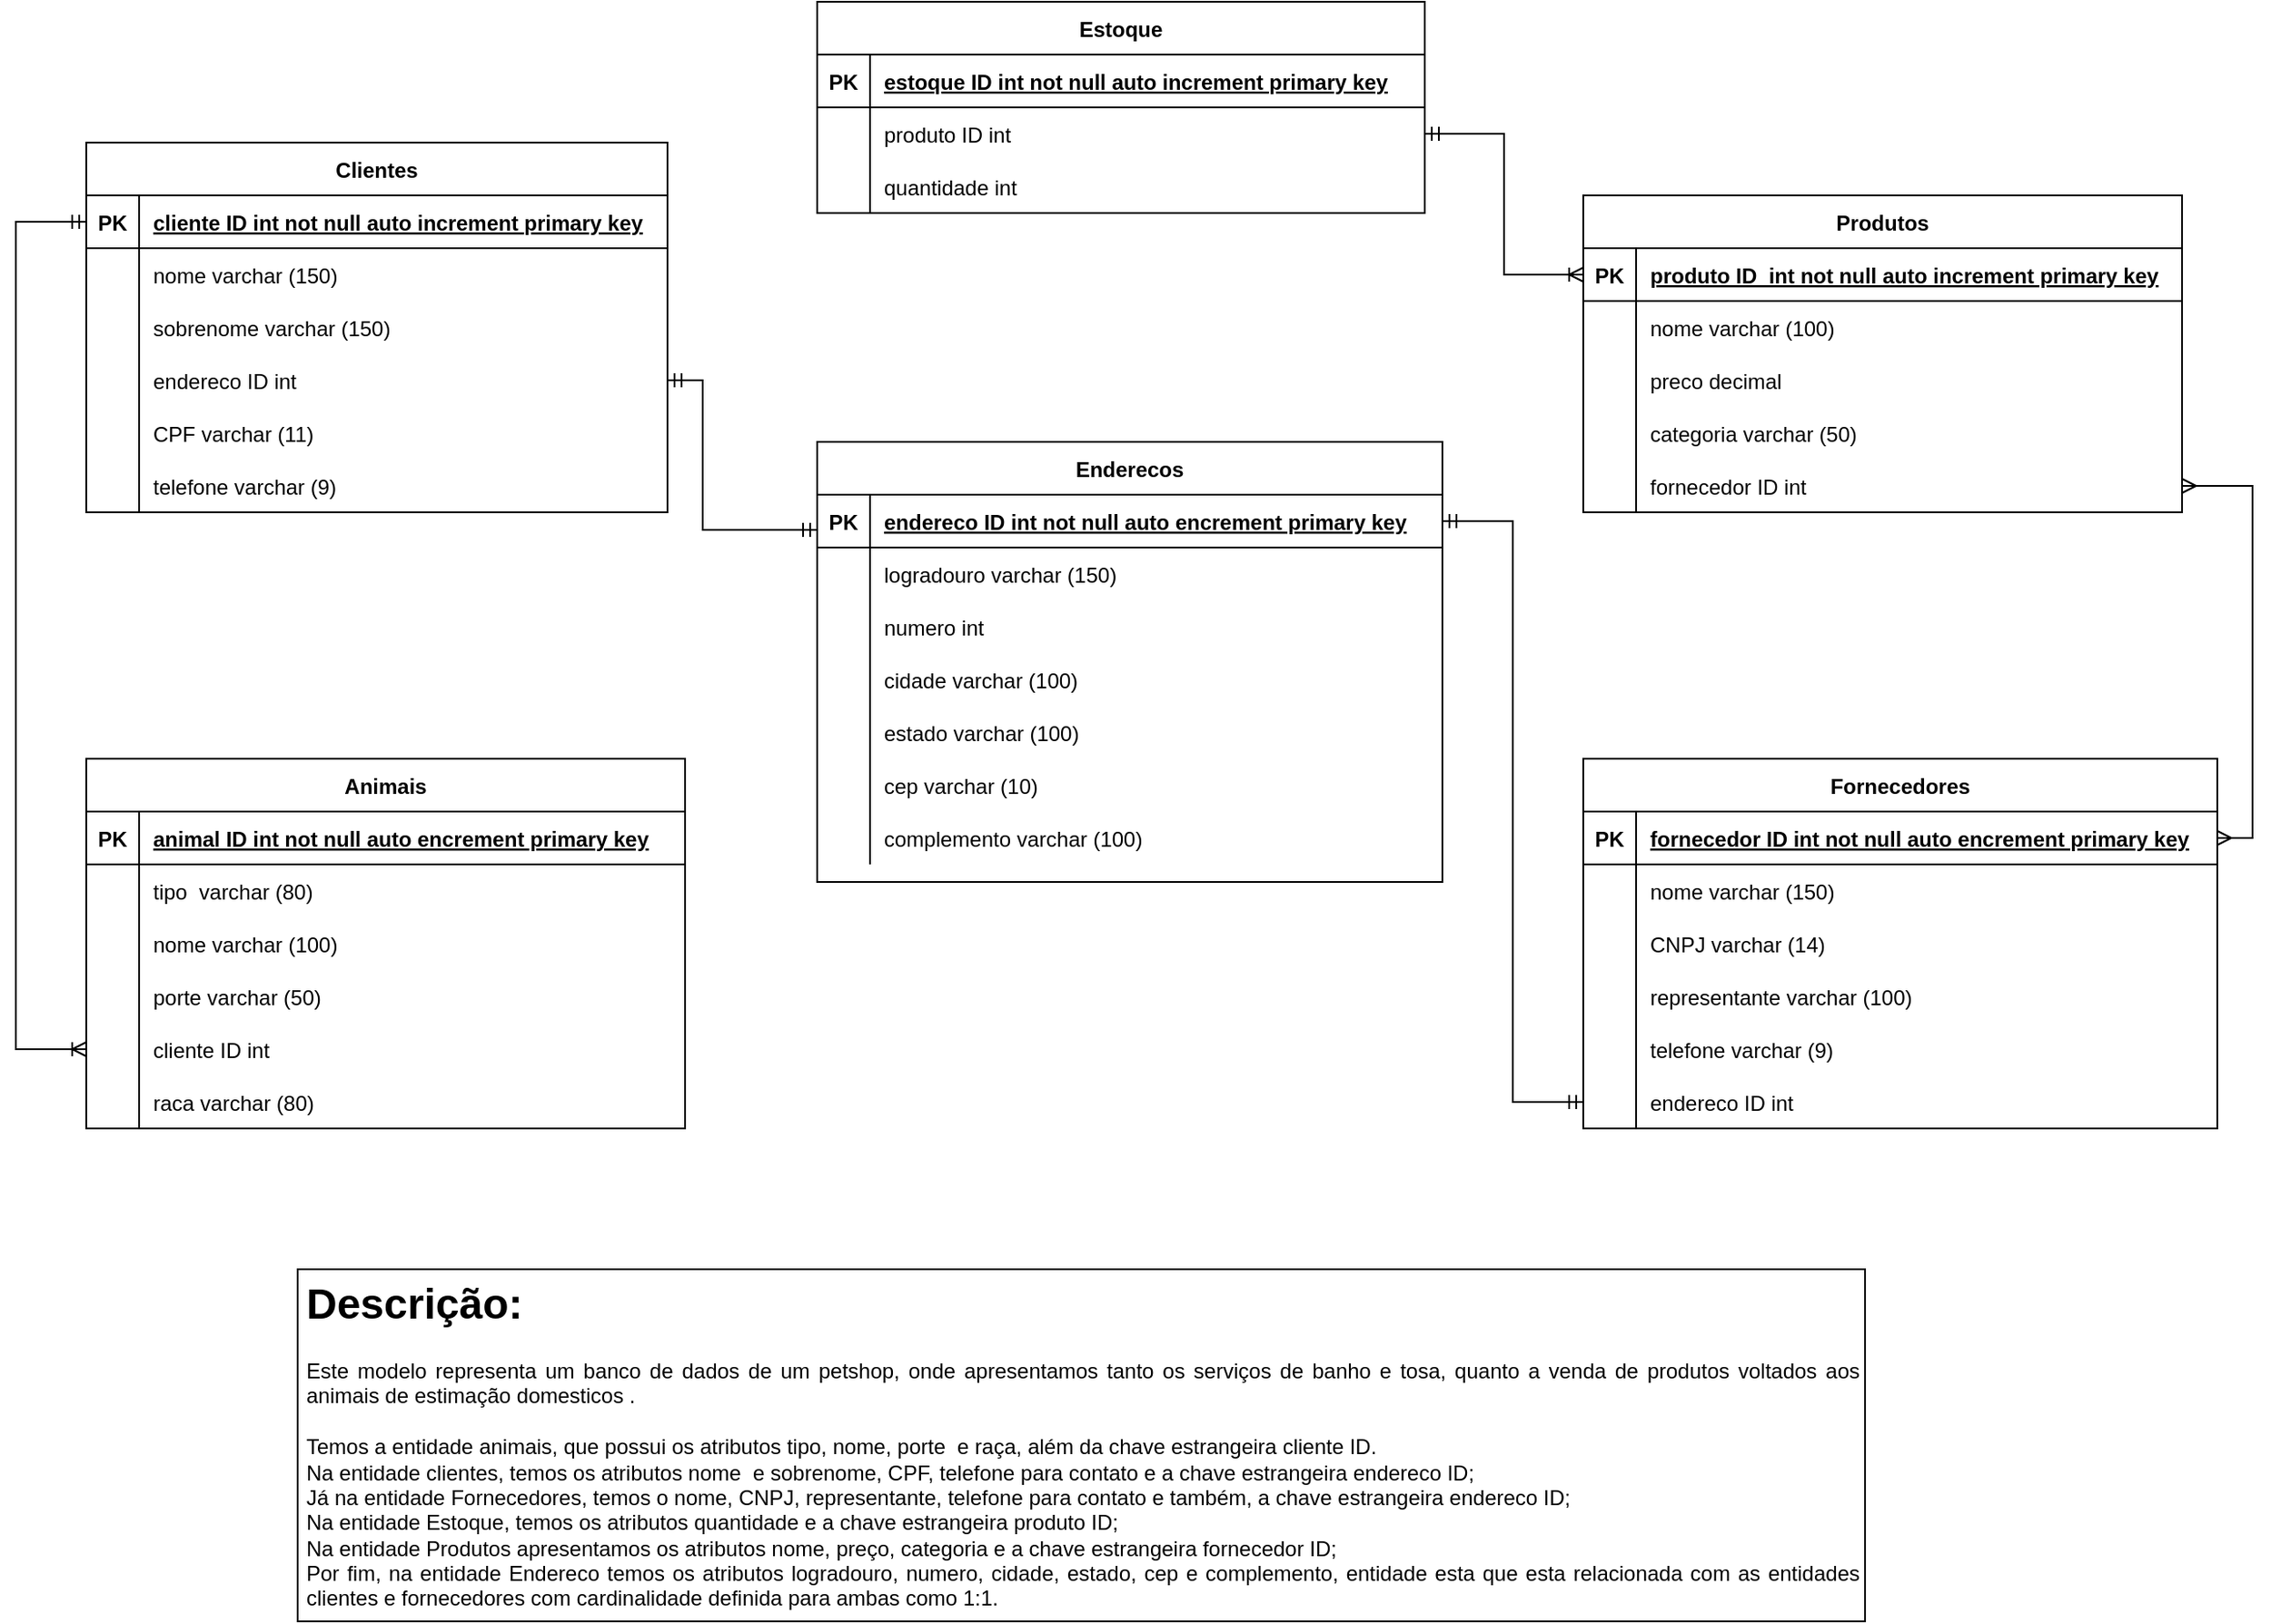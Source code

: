 <mxfile>
    <diagram id="D-N7t5Y-LFO-UV2LRgHT" name="Página-1">
        <mxGraphModel dx="3535" dy="1053" grid="0" gridSize="10" guides="1" tooltips="1" connect="1" arrows="1" fold="1" page="1" pageScale="1" pageWidth="827" pageHeight="1169" background="none" math="0" shadow="0">
            <root>
                <mxCell id="0"/>
                <mxCell id="1" parent="0"/>
                <mxCell id="UWY2C43Gr1zC6XrSUPjF-1" value="Animais" style="shape=table;startSize=30;container=1;collapsible=1;childLayout=tableLayout;fixedRows=1;rowLines=0;fontStyle=1;align=center;resizeLast=1;" parent="1" vertex="1">
                    <mxGeometry x="-480" y="500" width="340" height="210" as="geometry"/>
                </mxCell>
                <mxCell id="UWY2C43Gr1zC6XrSUPjF-2" value="" style="shape=tableRow;horizontal=0;startSize=0;swimlaneHead=0;swimlaneBody=0;fillColor=none;collapsible=0;dropTarget=0;points=[[0,0.5],[1,0.5]];portConstraint=eastwest;top=0;left=0;right=0;bottom=1;" parent="UWY2C43Gr1zC6XrSUPjF-1" vertex="1">
                    <mxGeometry y="30" width="340" height="30" as="geometry"/>
                </mxCell>
                <mxCell id="UWY2C43Gr1zC6XrSUPjF-3" value="PK" style="shape=partialRectangle;connectable=0;fillColor=none;top=0;left=0;bottom=0;right=0;fontStyle=1;overflow=hidden;" parent="UWY2C43Gr1zC6XrSUPjF-2" vertex="1">
                    <mxGeometry width="30" height="30" as="geometry">
                        <mxRectangle width="30" height="30" as="alternateBounds"/>
                    </mxGeometry>
                </mxCell>
                <mxCell id="UWY2C43Gr1zC6XrSUPjF-4" value="animal ID int not null auto encrement primary key" style="shape=partialRectangle;connectable=0;fillColor=none;top=0;left=0;bottom=0;right=0;align=left;spacingLeft=6;fontStyle=5;overflow=hidden;" parent="UWY2C43Gr1zC6XrSUPjF-2" vertex="1">
                    <mxGeometry x="30" width="310" height="30" as="geometry">
                        <mxRectangle width="310" height="30" as="alternateBounds"/>
                    </mxGeometry>
                </mxCell>
                <mxCell id="UWY2C43Gr1zC6XrSUPjF-5" value="" style="shape=tableRow;horizontal=0;startSize=0;swimlaneHead=0;swimlaneBody=0;fillColor=none;collapsible=0;dropTarget=0;points=[[0,0.5],[1,0.5]];portConstraint=eastwest;top=0;left=0;right=0;bottom=0;" parent="UWY2C43Gr1zC6XrSUPjF-1" vertex="1">
                    <mxGeometry y="60" width="340" height="30" as="geometry"/>
                </mxCell>
                <mxCell id="UWY2C43Gr1zC6XrSUPjF-6" value="" style="shape=partialRectangle;connectable=0;fillColor=none;top=0;left=0;bottom=0;right=0;editable=1;overflow=hidden;" parent="UWY2C43Gr1zC6XrSUPjF-5" vertex="1">
                    <mxGeometry width="30" height="30" as="geometry">
                        <mxRectangle width="30" height="30" as="alternateBounds"/>
                    </mxGeometry>
                </mxCell>
                <mxCell id="UWY2C43Gr1zC6XrSUPjF-7" value="tipo  varchar (80)" style="shape=partialRectangle;connectable=0;fillColor=none;top=0;left=0;bottom=0;right=0;align=left;spacingLeft=6;overflow=hidden;" parent="UWY2C43Gr1zC6XrSUPjF-5" vertex="1">
                    <mxGeometry x="30" width="310" height="30" as="geometry">
                        <mxRectangle width="310" height="30" as="alternateBounds"/>
                    </mxGeometry>
                </mxCell>
                <mxCell id="UWY2C43Gr1zC6XrSUPjF-8" value="" style="shape=tableRow;horizontal=0;startSize=0;swimlaneHead=0;swimlaneBody=0;fillColor=none;collapsible=0;dropTarget=0;points=[[0,0.5],[1,0.5]];portConstraint=eastwest;top=0;left=0;right=0;bottom=0;" parent="UWY2C43Gr1zC6XrSUPjF-1" vertex="1">
                    <mxGeometry y="90" width="340" height="30" as="geometry"/>
                </mxCell>
                <mxCell id="UWY2C43Gr1zC6XrSUPjF-9" value="" style="shape=partialRectangle;connectable=0;fillColor=none;top=0;left=0;bottom=0;right=0;editable=1;overflow=hidden;" parent="UWY2C43Gr1zC6XrSUPjF-8" vertex="1">
                    <mxGeometry width="30" height="30" as="geometry">
                        <mxRectangle width="30" height="30" as="alternateBounds"/>
                    </mxGeometry>
                </mxCell>
                <mxCell id="UWY2C43Gr1zC6XrSUPjF-10" value="nome varchar (100)" style="shape=partialRectangle;connectable=0;fillColor=none;top=0;left=0;bottom=0;right=0;align=left;spacingLeft=6;overflow=hidden;" parent="UWY2C43Gr1zC6XrSUPjF-8" vertex="1">
                    <mxGeometry x="30" width="310" height="30" as="geometry">
                        <mxRectangle width="310" height="30" as="alternateBounds"/>
                    </mxGeometry>
                </mxCell>
                <mxCell id="UWY2C43Gr1zC6XrSUPjF-11" value="" style="shape=tableRow;horizontal=0;startSize=0;swimlaneHead=0;swimlaneBody=0;fillColor=none;collapsible=0;dropTarget=0;points=[[0,0.5],[1,0.5]];portConstraint=eastwest;top=0;left=0;right=0;bottom=0;" parent="UWY2C43Gr1zC6XrSUPjF-1" vertex="1">
                    <mxGeometry y="120" width="340" height="30" as="geometry"/>
                </mxCell>
                <mxCell id="UWY2C43Gr1zC6XrSUPjF-12" value="" style="shape=partialRectangle;connectable=0;fillColor=none;top=0;left=0;bottom=0;right=0;editable=1;overflow=hidden;" parent="UWY2C43Gr1zC6XrSUPjF-11" vertex="1">
                    <mxGeometry width="30" height="30" as="geometry">
                        <mxRectangle width="30" height="30" as="alternateBounds"/>
                    </mxGeometry>
                </mxCell>
                <mxCell id="UWY2C43Gr1zC6XrSUPjF-13" value="porte varchar (50)" style="shape=partialRectangle;connectable=0;fillColor=none;top=0;left=0;bottom=0;right=0;align=left;spacingLeft=6;overflow=hidden;" parent="UWY2C43Gr1zC6XrSUPjF-11" vertex="1">
                    <mxGeometry x="30" width="310" height="30" as="geometry">
                        <mxRectangle width="310" height="30" as="alternateBounds"/>
                    </mxGeometry>
                </mxCell>
                <mxCell id="UWY2C43Gr1zC6XrSUPjF-45" value="" style="shape=tableRow;horizontal=0;startSize=0;swimlaneHead=0;swimlaneBody=0;fillColor=none;collapsible=0;dropTarget=0;points=[[0,0.5],[1,0.5]];portConstraint=eastwest;top=0;left=0;right=0;bottom=0;" parent="UWY2C43Gr1zC6XrSUPjF-1" vertex="1">
                    <mxGeometry y="150" width="340" height="30" as="geometry"/>
                </mxCell>
                <mxCell id="UWY2C43Gr1zC6XrSUPjF-46" value="" style="shape=partialRectangle;connectable=0;fillColor=none;top=0;left=0;bottom=0;right=0;editable=1;overflow=hidden;" parent="UWY2C43Gr1zC6XrSUPjF-45" vertex="1">
                    <mxGeometry width="30" height="30" as="geometry">
                        <mxRectangle width="30" height="30" as="alternateBounds"/>
                    </mxGeometry>
                </mxCell>
                <mxCell id="UWY2C43Gr1zC6XrSUPjF-47" value="cliente ID int " style="shape=partialRectangle;connectable=0;fillColor=none;top=0;left=0;bottom=0;right=0;align=left;spacingLeft=6;overflow=hidden;" parent="UWY2C43Gr1zC6XrSUPjF-45" vertex="1">
                    <mxGeometry x="30" width="310" height="30" as="geometry">
                        <mxRectangle width="310" height="30" as="alternateBounds"/>
                    </mxGeometry>
                </mxCell>
                <mxCell id="UWY2C43Gr1zC6XrSUPjF-192" value="" style="shape=tableRow;horizontal=0;startSize=0;swimlaneHead=0;swimlaneBody=0;fillColor=none;collapsible=0;dropTarget=0;points=[[0,0.5],[1,0.5]];portConstraint=eastwest;top=0;left=0;right=0;bottom=0;" parent="UWY2C43Gr1zC6XrSUPjF-1" vertex="1">
                    <mxGeometry y="180" width="340" height="30" as="geometry"/>
                </mxCell>
                <mxCell id="UWY2C43Gr1zC6XrSUPjF-193" value="" style="shape=partialRectangle;connectable=0;fillColor=none;top=0;left=0;bottom=0;right=0;editable=1;overflow=hidden;" parent="UWY2C43Gr1zC6XrSUPjF-192" vertex="1">
                    <mxGeometry width="30" height="30" as="geometry">
                        <mxRectangle width="30" height="30" as="alternateBounds"/>
                    </mxGeometry>
                </mxCell>
                <mxCell id="UWY2C43Gr1zC6XrSUPjF-194" value="raca varchar (80)" style="shape=partialRectangle;connectable=0;fillColor=none;top=0;left=0;bottom=0;right=0;align=left;spacingLeft=6;overflow=hidden;" parent="UWY2C43Gr1zC6XrSUPjF-192" vertex="1">
                    <mxGeometry x="30" width="310" height="30" as="geometry">
                        <mxRectangle width="310" height="30" as="alternateBounds"/>
                    </mxGeometry>
                </mxCell>
                <mxCell id="UWY2C43Gr1zC6XrSUPjF-14" value="Clientes" style="shape=table;startSize=30;container=1;collapsible=1;childLayout=tableLayout;fixedRows=1;rowLines=0;fontStyle=1;align=center;resizeLast=1;" parent="1" vertex="1">
                    <mxGeometry x="-480" y="150" width="330" height="210" as="geometry"/>
                </mxCell>
                <mxCell id="UWY2C43Gr1zC6XrSUPjF-15" value="" style="shape=tableRow;horizontal=0;startSize=0;swimlaneHead=0;swimlaneBody=0;fillColor=none;collapsible=0;dropTarget=0;points=[[0,0.5],[1,0.5]];portConstraint=eastwest;top=0;left=0;right=0;bottom=1;" parent="UWY2C43Gr1zC6XrSUPjF-14" vertex="1">
                    <mxGeometry y="30" width="330" height="30" as="geometry"/>
                </mxCell>
                <mxCell id="UWY2C43Gr1zC6XrSUPjF-16" value="PK" style="shape=partialRectangle;connectable=0;fillColor=none;top=0;left=0;bottom=0;right=0;fontStyle=1;overflow=hidden;" parent="UWY2C43Gr1zC6XrSUPjF-15" vertex="1">
                    <mxGeometry width="30" height="30" as="geometry">
                        <mxRectangle width="30" height="30" as="alternateBounds"/>
                    </mxGeometry>
                </mxCell>
                <mxCell id="UWY2C43Gr1zC6XrSUPjF-17" value="cliente ID int not null auto increment primary key" style="shape=partialRectangle;connectable=0;fillColor=none;top=0;left=0;bottom=0;right=0;align=left;spacingLeft=6;fontStyle=5;overflow=hidden;" parent="UWY2C43Gr1zC6XrSUPjF-15" vertex="1">
                    <mxGeometry x="30" width="300" height="30" as="geometry">
                        <mxRectangle width="300" height="30" as="alternateBounds"/>
                    </mxGeometry>
                </mxCell>
                <mxCell id="UWY2C43Gr1zC6XrSUPjF-18" value="" style="shape=tableRow;horizontal=0;startSize=0;swimlaneHead=0;swimlaneBody=0;fillColor=none;collapsible=0;dropTarget=0;points=[[0,0.5],[1,0.5]];portConstraint=eastwest;top=0;left=0;right=0;bottom=0;" parent="UWY2C43Gr1zC6XrSUPjF-14" vertex="1">
                    <mxGeometry y="60" width="330" height="30" as="geometry"/>
                </mxCell>
                <mxCell id="UWY2C43Gr1zC6XrSUPjF-19" value="" style="shape=partialRectangle;connectable=0;fillColor=none;top=0;left=0;bottom=0;right=0;editable=1;overflow=hidden;" parent="UWY2C43Gr1zC6XrSUPjF-18" vertex="1">
                    <mxGeometry width="30" height="30" as="geometry">
                        <mxRectangle width="30" height="30" as="alternateBounds"/>
                    </mxGeometry>
                </mxCell>
                <mxCell id="UWY2C43Gr1zC6XrSUPjF-20" value="nome varchar (150)" style="shape=partialRectangle;connectable=0;fillColor=none;top=0;left=0;bottom=0;right=0;align=left;spacingLeft=6;overflow=hidden;" parent="UWY2C43Gr1zC6XrSUPjF-18" vertex="1">
                    <mxGeometry x="30" width="300" height="30" as="geometry">
                        <mxRectangle width="300" height="30" as="alternateBounds"/>
                    </mxGeometry>
                </mxCell>
                <mxCell id="UWY2C43Gr1zC6XrSUPjF-21" value="" style="shape=tableRow;horizontal=0;startSize=0;swimlaneHead=0;swimlaneBody=0;fillColor=none;collapsible=0;dropTarget=0;points=[[0,0.5],[1,0.5]];portConstraint=eastwest;top=0;left=0;right=0;bottom=0;" parent="UWY2C43Gr1zC6XrSUPjF-14" vertex="1">
                    <mxGeometry y="90" width="330" height="30" as="geometry"/>
                </mxCell>
                <mxCell id="UWY2C43Gr1zC6XrSUPjF-22" value="" style="shape=partialRectangle;connectable=0;fillColor=none;top=0;left=0;bottom=0;right=0;editable=1;overflow=hidden;" parent="UWY2C43Gr1zC6XrSUPjF-21" vertex="1">
                    <mxGeometry width="30" height="30" as="geometry">
                        <mxRectangle width="30" height="30" as="alternateBounds"/>
                    </mxGeometry>
                </mxCell>
                <mxCell id="UWY2C43Gr1zC6XrSUPjF-23" value="sobrenome varchar (150)" style="shape=partialRectangle;connectable=0;fillColor=none;top=0;left=0;bottom=0;right=0;align=left;spacingLeft=6;overflow=hidden;" parent="UWY2C43Gr1zC6XrSUPjF-21" vertex="1">
                    <mxGeometry x="30" width="300" height="30" as="geometry">
                        <mxRectangle width="300" height="30" as="alternateBounds"/>
                    </mxGeometry>
                </mxCell>
                <mxCell id="UWY2C43Gr1zC6XrSUPjF-24" value="" style="shape=tableRow;horizontal=0;startSize=0;swimlaneHead=0;swimlaneBody=0;fillColor=none;collapsible=0;dropTarget=0;points=[[0,0.5],[1,0.5]];portConstraint=eastwest;top=0;left=0;right=0;bottom=0;" parent="UWY2C43Gr1zC6XrSUPjF-14" vertex="1">
                    <mxGeometry y="120" width="330" height="30" as="geometry"/>
                </mxCell>
                <mxCell id="UWY2C43Gr1zC6XrSUPjF-25" value="" style="shape=partialRectangle;connectable=0;fillColor=none;top=0;left=0;bottom=0;right=0;editable=1;overflow=hidden;" parent="UWY2C43Gr1zC6XrSUPjF-24" vertex="1">
                    <mxGeometry width="30" height="30" as="geometry">
                        <mxRectangle width="30" height="30" as="alternateBounds"/>
                    </mxGeometry>
                </mxCell>
                <mxCell id="UWY2C43Gr1zC6XrSUPjF-26" value="endereco ID int" style="shape=partialRectangle;connectable=0;fillColor=none;top=0;left=0;bottom=0;right=0;align=left;spacingLeft=6;overflow=hidden;" parent="UWY2C43Gr1zC6XrSUPjF-24" vertex="1">
                    <mxGeometry x="30" width="300" height="30" as="geometry">
                        <mxRectangle width="300" height="30" as="alternateBounds"/>
                    </mxGeometry>
                </mxCell>
                <mxCell id="UWY2C43Gr1zC6XrSUPjF-188" value="" style="shape=tableRow;horizontal=0;startSize=0;swimlaneHead=0;swimlaneBody=0;fillColor=none;collapsible=0;dropTarget=0;points=[[0,0.5],[1,0.5]];portConstraint=eastwest;top=0;left=0;right=0;bottom=0;" parent="UWY2C43Gr1zC6XrSUPjF-14" vertex="1">
                    <mxGeometry y="150" width="330" height="30" as="geometry"/>
                </mxCell>
                <mxCell id="UWY2C43Gr1zC6XrSUPjF-189" value="" style="shape=partialRectangle;connectable=0;fillColor=none;top=0;left=0;bottom=0;right=0;editable=1;overflow=hidden;" parent="UWY2C43Gr1zC6XrSUPjF-188" vertex="1">
                    <mxGeometry width="30" height="30" as="geometry">
                        <mxRectangle width="30" height="30" as="alternateBounds"/>
                    </mxGeometry>
                </mxCell>
                <mxCell id="UWY2C43Gr1zC6XrSUPjF-190" value="CPF varchar (11)" style="shape=partialRectangle;connectable=0;fillColor=none;top=0;left=0;bottom=0;right=0;align=left;spacingLeft=6;overflow=hidden;" parent="UWY2C43Gr1zC6XrSUPjF-188" vertex="1">
                    <mxGeometry x="30" width="300" height="30" as="geometry">
                        <mxRectangle width="300" height="30" as="alternateBounds"/>
                    </mxGeometry>
                </mxCell>
                <mxCell id="UWY2C43Gr1zC6XrSUPjF-196" value="" style="shape=tableRow;horizontal=0;startSize=0;swimlaneHead=0;swimlaneBody=0;fillColor=none;collapsible=0;dropTarget=0;points=[[0,0.5],[1,0.5]];portConstraint=eastwest;top=0;left=0;right=0;bottom=0;" parent="UWY2C43Gr1zC6XrSUPjF-14" vertex="1">
                    <mxGeometry y="180" width="330" height="30" as="geometry"/>
                </mxCell>
                <mxCell id="UWY2C43Gr1zC6XrSUPjF-197" value="" style="shape=partialRectangle;connectable=0;fillColor=none;top=0;left=0;bottom=0;right=0;editable=1;overflow=hidden;" parent="UWY2C43Gr1zC6XrSUPjF-196" vertex="1">
                    <mxGeometry width="30" height="30" as="geometry">
                        <mxRectangle width="30" height="30" as="alternateBounds"/>
                    </mxGeometry>
                </mxCell>
                <mxCell id="UWY2C43Gr1zC6XrSUPjF-198" value="telefone varchar (9)" style="shape=partialRectangle;connectable=0;fillColor=none;top=0;left=0;bottom=0;right=0;align=left;spacingLeft=6;overflow=hidden;" parent="UWY2C43Gr1zC6XrSUPjF-196" vertex="1">
                    <mxGeometry x="30" width="300" height="30" as="geometry">
                        <mxRectangle width="300" height="30" as="alternateBounds"/>
                    </mxGeometry>
                </mxCell>
                <mxCell id="UWY2C43Gr1zC6XrSUPjF-27" value="Produtos" style="shape=table;startSize=30;container=1;collapsible=1;childLayout=tableLayout;fixedRows=1;rowLines=0;fontStyle=1;align=center;resizeLast=1;" parent="1" vertex="1">
                    <mxGeometry x="370" y="180" width="340" height="180" as="geometry"/>
                </mxCell>
                <mxCell id="UWY2C43Gr1zC6XrSUPjF-28" value="" style="shape=tableRow;horizontal=0;startSize=0;swimlaneHead=0;swimlaneBody=0;fillColor=none;collapsible=0;dropTarget=0;points=[[0,0.5],[1,0.5]];portConstraint=eastwest;top=0;left=0;right=0;bottom=1;" parent="UWY2C43Gr1zC6XrSUPjF-27" vertex="1">
                    <mxGeometry y="30" width="340" height="30" as="geometry"/>
                </mxCell>
                <mxCell id="UWY2C43Gr1zC6XrSUPjF-29" value="PK" style="shape=partialRectangle;connectable=0;fillColor=none;top=0;left=0;bottom=0;right=0;fontStyle=1;overflow=hidden;" parent="UWY2C43Gr1zC6XrSUPjF-28" vertex="1">
                    <mxGeometry width="30" height="30" as="geometry">
                        <mxRectangle width="30" height="30" as="alternateBounds"/>
                    </mxGeometry>
                </mxCell>
                <mxCell id="UWY2C43Gr1zC6XrSUPjF-30" value="produto ID  int not null auto increment primary key" style="shape=partialRectangle;connectable=0;fillColor=none;top=0;left=0;bottom=0;right=0;align=left;spacingLeft=6;fontStyle=5;overflow=hidden;" parent="UWY2C43Gr1zC6XrSUPjF-28" vertex="1">
                    <mxGeometry x="30" width="310" height="30" as="geometry">
                        <mxRectangle width="310" height="30" as="alternateBounds"/>
                    </mxGeometry>
                </mxCell>
                <mxCell id="UWY2C43Gr1zC6XrSUPjF-31" value="" style="shape=tableRow;horizontal=0;startSize=0;swimlaneHead=0;swimlaneBody=0;fillColor=none;collapsible=0;dropTarget=0;points=[[0,0.5],[1,0.5]];portConstraint=eastwest;top=0;left=0;right=0;bottom=0;" parent="UWY2C43Gr1zC6XrSUPjF-27" vertex="1">
                    <mxGeometry y="60" width="340" height="30" as="geometry"/>
                </mxCell>
                <mxCell id="UWY2C43Gr1zC6XrSUPjF-32" value="" style="shape=partialRectangle;connectable=0;fillColor=none;top=0;left=0;bottom=0;right=0;editable=1;overflow=hidden;" parent="UWY2C43Gr1zC6XrSUPjF-31" vertex="1">
                    <mxGeometry width="30" height="30" as="geometry">
                        <mxRectangle width="30" height="30" as="alternateBounds"/>
                    </mxGeometry>
                </mxCell>
                <mxCell id="UWY2C43Gr1zC6XrSUPjF-33" value="nome varchar (100)" style="shape=partialRectangle;connectable=0;fillColor=none;top=0;left=0;bottom=0;right=0;align=left;spacingLeft=6;overflow=hidden;" parent="UWY2C43Gr1zC6XrSUPjF-31" vertex="1">
                    <mxGeometry x="30" width="310" height="30" as="geometry">
                        <mxRectangle width="310" height="30" as="alternateBounds"/>
                    </mxGeometry>
                </mxCell>
                <mxCell id="UWY2C43Gr1zC6XrSUPjF-34" value="" style="shape=tableRow;horizontal=0;startSize=0;swimlaneHead=0;swimlaneBody=0;fillColor=none;collapsible=0;dropTarget=0;points=[[0,0.5],[1,0.5]];portConstraint=eastwest;top=0;left=0;right=0;bottom=0;" parent="UWY2C43Gr1zC6XrSUPjF-27" vertex="1">
                    <mxGeometry y="90" width="340" height="30" as="geometry"/>
                </mxCell>
                <mxCell id="UWY2C43Gr1zC6XrSUPjF-35" value="" style="shape=partialRectangle;connectable=0;fillColor=none;top=0;left=0;bottom=0;right=0;editable=1;overflow=hidden;" parent="UWY2C43Gr1zC6XrSUPjF-34" vertex="1">
                    <mxGeometry width="30" height="30" as="geometry">
                        <mxRectangle width="30" height="30" as="alternateBounds"/>
                    </mxGeometry>
                </mxCell>
                <mxCell id="UWY2C43Gr1zC6XrSUPjF-36" value="preco decimal " style="shape=partialRectangle;connectable=0;fillColor=none;top=0;left=0;bottom=0;right=0;align=left;spacingLeft=6;overflow=hidden;" parent="UWY2C43Gr1zC6XrSUPjF-34" vertex="1">
                    <mxGeometry x="30" width="310" height="30" as="geometry">
                        <mxRectangle width="310" height="30" as="alternateBounds"/>
                    </mxGeometry>
                </mxCell>
                <mxCell id="UWY2C43Gr1zC6XrSUPjF-37" value="" style="shape=tableRow;horizontal=0;startSize=0;swimlaneHead=0;swimlaneBody=0;fillColor=none;collapsible=0;dropTarget=0;points=[[0,0.5],[1,0.5]];portConstraint=eastwest;top=0;left=0;right=0;bottom=0;" parent="UWY2C43Gr1zC6XrSUPjF-27" vertex="1">
                    <mxGeometry y="120" width="340" height="30" as="geometry"/>
                </mxCell>
                <mxCell id="UWY2C43Gr1zC6XrSUPjF-38" value="" style="shape=partialRectangle;connectable=0;fillColor=none;top=0;left=0;bottom=0;right=0;editable=1;overflow=hidden;" parent="UWY2C43Gr1zC6XrSUPjF-37" vertex="1">
                    <mxGeometry width="30" height="30" as="geometry">
                        <mxRectangle width="30" height="30" as="alternateBounds"/>
                    </mxGeometry>
                </mxCell>
                <mxCell id="UWY2C43Gr1zC6XrSUPjF-39" value="categoria varchar (50)" style="shape=partialRectangle;connectable=0;fillColor=none;top=0;left=0;bottom=0;right=0;align=left;spacingLeft=6;overflow=hidden;" parent="UWY2C43Gr1zC6XrSUPjF-37" vertex="1">
                    <mxGeometry x="30" width="310" height="30" as="geometry">
                        <mxRectangle width="310" height="30" as="alternateBounds"/>
                    </mxGeometry>
                </mxCell>
                <mxCell id="UWY2C43Gr1zC6XrSUPjF-294" value="" style="shape=tableRow;horizontal=0;startSize=0;swimlaneHead=0;swimlaneBody=0;fillColor=none;collapsible=0;dropTarget=0;points=[[0,0.5],[1,0.5]];portConstraint=eastwest;top=0;left=0;right=0;bottom=0;" parent="UWY2C43Gr1zC6XrSUPjF-27" vertex="1">
                    <mxGeometry y="150" width="340" height="30" as="geometry"/>
                </mxCell>
                <mxCell id="UWY2C43Gr1zC6XrSUPjF-295" value="" style="shape=partialRectangle;connectable=0;fillColor=none;top=0;left=0;bottom=0;right=0;editable=1;overflow=hidden;" parent="UWY2C43Gr1zC6XrSUPjF-294" vertex="1">
                    <mxGeometry width="30" height="30" as="geometry">
                        <mxRectangle width="30" height="30" as="alternateBounds"/>
                    </mxGeometry>
                </mxCell>
                <mxCell id="UWY2C43Gr1zC6XrSUPjF-296" value="fornecedor ID int" style="shape=partialRectangle;connectable=0;fillColor=none;top=0;left=0;bottom=0;right=0;align=left;spacingLeft=6;overflow=hidden;" parent="UWY2C43Gr1zC6XrSUPjF-294" vertex="1">
                    <mxGeometry x="30" width="310" height="30" as="geometry">
                        <mxRectangle width="310" height="30" as="alternateBounds"/>
                    </mxGeometry>
                </mxCell>
                <mxCell id="UWY2C43Gr1zC6XrSUPjF-118" value="&lt;h1&gt;Descrição:&lt;/h1&gt;&lt;p&gt;&lt;/p&gt;&lt;div style=&quot;text-align: justify;&quot;&gt;Este modelo representa um banco de dados de um petshop, onde apresentamos tanto os serviços de banho e tosa, quanto a venda de produtos voltados aos animais de estimação domesticos .&lt;/div&gt;&lt;div style=&quot;text-align: justify;&quot;&gt;&lt;br&gt;&lt;/div&gt;&lt;div style=&quot;text-align: justify;&quot;&gt;Temos a entidade animais, que possui os atributos tipo, nome, porte &amp;nbsp;e raça, além da chave estrangeira cliente ID.&lt;/div&gt;&lt;div style=&quot;text-align: justify;&quot;&gt;Na entidade clientes, temos os atributos nome &amp;nbsp;e sobrenome, CPF, telefone para contato e a chave estrangeira endereco ID;&lt;/div&gt;&lt;div style=&quot;text-align: justify;&quot;&gt;Já na entidade Fornecedores, temos o nome, CNPJ, representante, telefone para contato e também, a chave estrangeira endereco ID;&lt;/div&gt;&lt;div style=&quot;text-align: justify;&quot;&gt;Na entidade Estoque, temos os atributos quantidade e a chave estrangeira produto ID;&lt;/div&gt;&lt;div style=&quot;text-align: justify;&quot;&gt;Na entidade Produtos apresentamos os atributos nome, preço, categoria e a chave estrangeira fornecedor ID;&lt;/div&gt;&lt;div style=&quot;text-align: justify;&quot;&gt;Por fim, na entidade Endereco temos os atributos logradouro, numero, cidade, estado, cep e complemento, entidade esta que esta relacionada com as entidades clientes e fornecedores com cardinalidade definida para ambas como 1:1.&lt;/div&gt;&lt;p&gt;&lt;/p&gt;" style="text;html=1;spacing=5;spacingTop=-20;whiteSpace=wrap;overflow=hidden;rounded=0;strokeColor=default;" parent="1" vertex="1">
                    <mxGeometry x="-360" y="790" width="890" height="200" as="geometry"/>
                </mxCell>
                <mxCell id="UWY2C43Gr1zC6XrSUPjF-199" value="Enderecos" style="shape=table;startSize=30;container=1;collapsible=1;childLayout=tableLayout;fixedRows=1;rowLines=0;fontStyle=1;align=center;resizeLast=1;" parent="1" vertex="1">
                    <mxGeometry x="-65" y="320" width="355" height="250" as="geometry"/>
                </mxCell>
                <mxCell id="UWY2C43Gr1zC6XrSUPjF-200" value="" style="shape=tableRow;horizontal=0;startSize=0;swimlaneHead=0;swimlaneBody=0;fillColor=none;collapsible=0;dropTarget=0;points=[[0,0.5],[1,0.5]];portConstraint=eastwest;top=0;left=0;right=0;bottom=1;" parent="UWY2C43Gr1zC6XrSUPjF-199" vertex="1">
                    <mxGeometry y="30" width="355" height="30" as="geometry"/>
                </mxCell>
                <mxCell id="UWY2C43Gr1zC6XrSUPjF-201" value="PK" style="shape=partialRectangle;connectable=0;fillColor=none;top=0;left=0;bottom=0;right=0;fontStyle=1;overflow=hidden;" parent="UWY2C43Gr1zC6XrSUPjF-200" vertex="1">
                    <mxGeometry width="30" height="30" as="geometry">
                        <mxRectangle width="30" height="30" as="alternateBounds"/>
                    </mxGeometry>
                </mxCell>
                <mxCell id="UWY2C43Gr1zC6XrSUPjF-202" value="endereco ID int not null auto encrement primary key" style="shape=partialRectangle;connectable=0;fillColor=none;top=0;left=0;bottom=0;right=0;align=left;spacingLeft=6;fontStyle=5;overflow=hidden;" parent="UWY2C43Gr1zC6XrSUPjF-200" vertex="1">
                    <mxGeometry x="30" width="325" height="30" as="geometry">
                        <mxRectangle width="325" height="30" as="alternateBounds"/>
                    </mxGeometry>
                </mxCell>
                <mxCell id="UWY2C43Gr1zC6XrSUPjF-203" value="" style="shape=tableRow;horizontal=0;startSize=0;swimlaneHead=0;swimlaneBody=0;fillColor=none;collapsible=0;dropTarget=0;points=[[0,0.5],[1,0.5]];portConstraint=eastwest;top=0;left=0;right=0;bottom=0;" parent="UWY2C43Gr1zC6XrSUPjF-199" vertex="1">
                    <mxGeometry y="60" width="355" height="30" as="geometry"/>
                </mxCell>
                <mxCell id="UWY2C43Gr1zC6XrSUPjF-204" value="" style="shape=partialRectangle;connectable=0;fillColor=none;top=0;left=0;bottom=0;right=0;editable=1;overflow=hidden;" parent="UWY2C43Gr1zC6XrSUPjF-203" vertex="1">
                    <mxGeometry width="30" height="30" as="geometry">
                        <mxRectangle width="30" height="30" as="alternateBounds"/>
                    </mxGeometry>
                </mxCell>
                <mxCell id="UWY2C43Gr1zC6XrSUPjF-205" value="logradouro varchar (150)" style="shape=partialRectangle;connectable=0;fillColor=none;top=0;left=0;bottom=0;right=0;align=left;spacingLeft=6;overflow=hidden;" parent="UWY2C43Gr1zC6XrSUPjF-203" vertex="1">
                    <mxGeometry x="30" width="325" height="30" as="geometry">
                        <mxRectangle width="325" height="30" as="alternateBounds"/>
                    </mxGeometry>
                </mxCell>
                <mxCell id="UWY2C43Gr1zC6XrSUPjF-206" value="" style="shape=tableRow;horizontal=0;startSize=0;swimlaneHead=0;swimlaneBody=0;fillColor=none;collapsible=0;dropTarget=0;points=[[0,0.5],[1,0.5]];portConstraint=eastwest;top=0;left=0;right=0;bottom=0;" parent="UWY2C43Gr1zC6XrSUPjF-199" vertex="1">
                    <mxGeometry y="90" width="355" height="30" as="geometry"/>
                </mxCell>
                <mxCell id="UWY2C43Gr1zC6XrSUPjF-207" value="" style="shape=partialRectangle;connectable=0;fillColor=none;top=0;left=0;bottom=0;right=0;editable=1;overflow=hidden;" parent="UWY2C43Gr1zC6XrSUPjF-206" vertex="1">
                    <mxGeometry width="30" height="30" as="geometry">
                        <mxRectangle width="30" height="30" as="alternateBounds"/>
                    </mxGeometry>
                </mxCell>
                <mxCell id="UWY2C43Gr1zC6XrSUPjF-208" value="numero int" style="shape=partialRectangle;connectable=0;fillColor=none;top=0;left=0;bottom=0;right=0;align=left;spacingLeft=6;overflow=hidden;" parent="UWY2C43Gr1zC6XrSUPjF-206" vertex="1">
                    <mxGeometry x="30" width="325" height="30" as="geometry">
                        <mxRectangle width="325" height="30" as="alternateBounds"/>
                    </mxGeometry>
                </mxCell>
                <mxCell id="UWY2C43Gr1zC6XrSUPjF-209" value="" style="shape=tableRow;horizontal=0;startSize=0;swimlaneHead=0;swimlaneBody=0;fillColor=none;collapsible=0;dropTarget=0;points=[[0,0.5],[1,0.5]];portConstraint=eastwest;top=0;left=0;right=0;bottom=0;" parent="UWY2C43Gr1zC6XrSUPjF-199" vertex="1">
                    <mxGeometry y="120" width="355" height="30" as="geometry"/>
                </mxCell>
                <mxCell id="UWY2C43Gr1zC6XrSUPjF-210" value="" style="shape=partialRectangle;connectable=0;fillColor=none;top=0;left=0;bottom=0;right=0;editable=1;overflow=hidden;" parent="UWY2C43Gr1zC6XrSUPjF-209" vertex="1">
                    <mxGeometry width="30" height="30" as="geometry">
                        <mxRectangle width="30" height="30" as="alternateBounds"/>
                    </mxGeometry>
                </mxCell>
                <mxCell id="UWY2C43Gr1zC6XrSUPjF-211" value="cidade varchar (100)" style="shape=partialRectangle;connectable=0;fillColor=none;top=0;left=0;bottom=0;right=0;align=left;spacingLeft=6;overflow=hidden;" parent="UWY2C43Gr1zC6XrSUPjF-209" vertex="1">
                    <mxGeometry x="30" width="325" height="30" as="geometry">
                        <mxRectangle width="325" height="30" as="alternateBounds"/>
                    </mxGeometry>
                </mxCell>
                <mxCell id="UWY2C43Gr1zC6XrSUPjF-212" value="" style="shape=tableRow;horizontal=0;startSize=0;swimlaneHead=0;swimlaneBody=0;fillColor=none;collapsible=0;dropTarget=0;points=[[0,0.5],[1,0.5]];portConstraint=eastwest;top=0;left=0;right=0;bottom=0;" parent="UWY2C43Gr1zC6XrSUPjF-199" vertex="1">
                    <mxGeometry y="150" width="355" height="30" as="geometry"/>
                </mxCell>
                <mxCell id="UWY2C43Gr1zC6XrSUPjF-213" value="" style="shape=partialRectangle;connectable=0;fillColor=none;top=0;left=0;bottom=0;right=0;editable=1;overflow=hidden;" parent="UWY2C43Gr1zC6XrSUPjF-212" vertex="1">
                    <mxGeometry width="30" height="30" as="geometry">
                        <mxRectangle width="30" height="30" as="alternateBounds"/>
                    </mxGeometry>
                </mxCell>
                <mxCell id="UWY2C43Gr1zC6XrSUPjF-214" value="estado varchar (100)" style="shape=partialRectangle;connectable=0;fillColor=none;top=0;left=0;bottom=0;right=0;align=left;spacingLeft=6;overflow=hidden;" parent="UWY2C43Gr1zC6XrSUPjF-212" vertex="1">
                    <mxGeometry x="30" width="325" height="30" as="geometry">
                        <mxRectangle width="325" height="30" as="alternateBounds"/>
                    </mxGeometry>
                </mxCell>
                <mxCell id="UWY2C43Gr1zC6XrSUPjF-215" value="" style="shape=tableRow;horizontal=0;startSize=0;swimlaneHead=0;swimlaneBody=0;fillColor=none;collapsible=0;dropTarget=0;points=[[0,0.5],[1,0.5]];portConstraint=eastwest;top=0;left=0;right=0;bottom=0;" parent="UWY2C43Gr1zC6XrSUPjF-199" vertex="1">
                    <mxGeometry y="180" width="355" height="30" as="geometry"/>
                </mxCell>
                <mxCell id="UWY2C43Gr1zC6XrSUPjF-216" value="" style="shape=partialRectangle;connectable=0;fillColor=none;top=0;left=0;bottom=0;right=0;editable=1;overflow=hidden;" parent="UWY2C43Gr1zC6XrSUPjF-215" vertex="1">
                    <mxGeometry width="30" height="30" as="geometry">
                        <mxRectangle width="30" height="30" as="alternateBounds"/>
                    </mxGeometry>
                </mxCell>
                <mxCell id="UWY2C43Gr1zC6XrSUPjF-217" value="cep varchar (10)" style="shape=partialRectangle;connectable=0;fillColor=none;top=0;left=0;bottom=0;right=0;align=left;spacingLeft=6;overflow=hidden;" parent="UWY2C43Gr1zC6XrSUPjF-215" vertex="1">
                    <mxGeometry x="30" width="325" height="30" as="geometry">
                        <mxRectangle width="325" height="30" as="alternateBounds"/>
                    </mxGeometry>
                </mxCell>
                <mxCell id="UWY2C43Gr1zC6XrSUPjF-218" value="" style="shape=tableRow;horizontal=0;startSize=0;swimlaneHead=0;swimlaneBody=0;fillColor=none;collapsible=0;dropTarget=0;points=[[0,0.5],[1,0.5]];portConstraint=eastwest;top=0;left=0;right=0;bottom=0;" parent="UWY2C43Gr1zC6XrSUPjF-199" vertex="1">
                    <mxGeometry y="210" width="355" height="30" as="geometry"/>
                </mxCell>
                <mxCell id="UWY2C43Gr1zC6XrSUPjF-219" value="" style="shape=partialRectangle;connectable=0;fillColor=none;top=0;left=0;bottom=0;right=0;editable=1;overflow=hidden;" parent="UWY2C43Gr1zC6XrSUPjF-218" vertex="1">
                    <mxGeometry width="30" height="30" as="geometry">
                        <mxRectangle width="30" height="30" as="alternateBounds"/>
                    </mxGeometry>
                </mxCell>
                <mxCell id="UWY2C43Gr1zC6XrSUPjF-220" value="complemento varchar (100)" style="shape=partialRectangle;connectable=0;fillColor=none;top=0;left=0;bottom=0;right=0;align=left;spacingLeft=6;overflow=hidden;" parent="UWY2C43Gr1zC6XrSUPjF-218" vertex="1">
                    <mxGeometry x="30" width="325" height="30" as="geometry">
                        <mxRectangle width="325" height="30" as="alternateBounds"/>
                    </mxGeometry>
                </mxCell>
                <mxCell id="UWY2C43Gr1zC6XrSUPjF-238" value="Estoque" style="shape=table;startSize=30;container=1;collapsible=1;childLayout=tableLayout;fixedRows=1;rowLines=0;fontStyle=1;align=center;resizeLast=1;" parent="1" vertex="1">
                    <mxGeometry x="-65" y="70" width="345" height="120" as="geometry"/>
                </mxCell>
                <mxCell id="UWY2C43Gr1zC6XrSUPjF-239" value="" style="shape=tableRow;horizontal=0;startSize=0;swimlaneHead=0;swimlaneBody=0;fillColor=none;collapsible=0;dropTarget=0;points=[[0,0.5],[1,0.5]];portConstraint=eastwest;top=0;left=0;right=0;bottom=1;" parent="UWY2C43Gr1zC6XrSUPjF-238" vertex="1">
                    <mxGeometry y="30" width="345" height="30" as="geometry"/>
                </mxCell>
                <mxCell id="UWY2C43Gr1zC6XrSUPjF-240" value="PK" style="shape=partialRectangle;connectable=0;fillColor=none;top=0;left=0;bottom=0;right=0;fontStyle=1;overflow=hidden;" parent="UWY2C43Gr1zC6XrSUPjF-239" vertex="1">
                    <mxGeometry width="30" height="30" as="geometry">
                        <mxRectangle width="30" height="30" as="alternateBounds"/>
                    </mxGeometry>
                </mxCell>
                <mxCell id="UWY2C43Gr1zC6XrSUPjF-241" value="estoque ID int not null auto increment primary key" style="shape=partialRectangle;connectable=0;fillColor=none;top=0;left=0;bottom=0;right=0;align=left;spacingLeft=6;fontStyle=5;overflow=hidden;" parent="UWY2C43Gr1zC6XrSUPjF-239" vertex="1">
                    <mxGeometry x="30" width="315" height="30" as="geometry">
                        <mxRectangle width="315" height="30" as="alternateBounds"/>
                    </mxGeometry>
                </mxCell>
                <mxCell id="UWY2C43Gr1zC6XrSUPjF-242" value="" style="shape=tableRow;horizontal=0;startSize=0;swimlaneHead=0;swimlaneBody=0;fillColor=none;collapsible=0;dropTarget=0;points=[[0,0.5],[1,0.5]];portConstraint=eastwest;top=0;left=0;right=0;bottom=0;" parent="UWY2C43Gr1zC6XrSUPjF-238" vertex="1">
                    <mxGeometry y="60" width="345" height="30" as="geometry"/>
                </mxCell>
                <mxCell id="UWY2C43Gr1zC6XrSUPjF-243" value="" style="shape=partialRectangle;connectable=0;fillColor=none;top=0;left=0;bottom=0;right=0;editable=1;overflow=hidden;" parent="UWY2C43Gr1zC6XrSUPjF-242" vertex="1">
                    <mxGeometry width="30" height="30" as="geometry">
                        <mxRectangle width="30" height="30" as="alternateBounds"/>
                    </mxGeometry>
                </mxCell>
                <mxCell id="UWY2C43Gr1zC6XrSUPjF-244" value="produto ID int" style="shape=partialRectangle;connectable=0;fillColor=none;top=0;left=0;bottom=0;right=0;align=left;spacingLeft=6;overflow=hidden;" parent="UWY2C43Gr1zC6XrSUPjF-242" vertex="1">
                    <mxGeometry x="30" width="315" height="30" as="geometry">
                        <mxRectangle width="315" height="30" as="alternateBounds"/>
                    </mxGeometry>
                </mxCell>
                <mxCell id="UWY2C43Gr1zC6XrSUPjF-245" value="" style="shape=tableRow;horizontal=0;startSize=0;swimlaneHead=0;swimlaneBody=0;fillColor=none;collapsible=0;dropTarget=0;points=[[0,0.5],[1,0.5]];portConstraint=eastwest;top=0;left=0;right=0;bottom=0;" parent="UWY2C43Gr1zC6XrSUPjF-238" vertex="1">
                    <mxGeometry y="90" width="345" height="30" as="geometry"/>
                </mxCell>
                <mxCell id="UWY2C43Gr1zC6XrSUPjF-246" value="" style="shape=partialRectangle;connectable=0;fillColor=none;top=0;left=0;bottom=0;right=0;editable=1;overflow=hidden;" parent="UWY2C43Gr1zC6XrSUPjF-245" vertex="1">
                    <mxGeometry width="30" height="30" as="geometry">
                        <mxRectangle width="30" height="30" as="alternateBounds"/>
                    </mxGeometry>
                </mxCell>
                <mxCell id="UWY2C43Gr1zC6XrSUPjF-247" value="quantidade int" style="shape=partialRectangle;connectable=0;fillColor=none;top=0;left=0;bottom=0;right=0;align=left;spacingLeft=6;overflow=hidden;" parent="UWY2C43Gr1zC6XrSUPjF-245" vertex="1">
                    <mxGeometry x="30" width="315" height="30" as="geometry">
                        <mxRectangle width="315" height="30" as="alternateBounds"/>
                    </mxGeometry>
                </mxCell>
                <mxCell id="UWY2C43Gr1zC6XrSUPjF-255" value="Fornecedores" style="shape=table;startSize=30;container=1;collapsible=1;childLayout=tableLayout;fixedRows=1;rowLines=0;fontStyle=1;align=center;resizeLast=1;" parent="1" vertex="1">
                    <mxGeometry x="370" y="500" width="360" height="210" as="geometry"/>
                </mxCell>
                <mxCell id="UWY2C43Gr1zC6XrSUPjF-256" value="" style="shape=tableRow;horizontal=0;startSize=0;swimlaneHead=0;swimlaneBody=0;fillColor=none;collapsible=0;dropTarget=0;points=[[0,0.5],[1,0.5]];portConstraint=eastwest;top=0;left=0;right=0;bottom=1;" parent="UWY2C43Gr1zC6XrSUPjF-255" vertex="1">
                    <mxGeometry y="30" width="360" height="30" as="geometry"/>
                </mxCell>
                <mxCell id="UWY2C43Gr1zC6XrSUPjF-257" value="PK" style="shape=partialRectangle;connectable=0;fillColor=none;top=0;left=0;bottom=0;right=0;fontStyle=1;overflow=hidden;" parent="UWY2C43Gr1zC6XrSUPjF-256" vertex="1">
                    <mxGeometry width="30" height="30" as="geometry">
                        <mxRectangle width="30" height="30" as="alternateBounds"/>
                    </mxGeometry>
                </mxCell>
                <mxCell id="UWY2C43Gr1zC6XrSUPjF-258" value="fornecedor ID int not null auto encrement primary key" style="shape=partialRectangle;connectable=0;fillColor=none;top=0;left=0;bottom=0;right=0;align=left;spacingLeft=6;fontStyle=5;overflow=hidden;" parent="UWY2C43Gr1zC6XrSUPjF-256" vertex="1">
                    <mxGeometry x="30" width="330" height="30" as="geometry">
                        <mxRectangle width="330" height="30" as="alternateBounds"/>
                    </mxGeometry>
                </mxCell>
                <mxCell id="UWY2C43Gr1zC6XrSUPjF-259" value="" style="shape=tableRow;horizontal=0;startSize=0;swimlaneHead=0;swimlaneBody=0;fillColor=none;collapsible=0;dropTarget=0;points=[[0,0.5],[1,0.5]];portConstraint=eastwest;top=0;left=0;right=0;bottom=0;" parent="UWY2C43Gr1zC6XrSUPjF-255" vertex="1">
                    <mxGeometry y="60" width="360" height="30" as="geometry"/>
                </mxCell>
                <mxCell id="UWY2C43Gr1zC6XrSUPjF-260" value="" style="shape=partialRectangle;connectable=0;fillColor=none;top=0;left=0;bottom=0;right=0;editable=1;overflow=hidden;" parent="UWY2C43Gr1zC6XrSUPjF-259" vertex="1">
                    <mxGeometry width="30" height="30" as="geometry">
                        <mxRectangle width="30" height="30" as="alternateBounds"/>
                    </mxGeometry>
                </mxCell>
                <mxCell id="UWY2C43Gr1zC6XrSUPjF-261" value="nome varchar (150)" style="shape=partialRectangle;connectable=0;fillColor=none;top=0;left=0;bottom=0;right=0;align=left;spacingLeft=6;overflow=hidden;" parent="UWY2C43Gr1zC6XrSUPjF-259" vertex="1">
                    <mxGeometry x="30" width="330" height="30" as="geometry">
                        <mxRectangle width="330" height="30" as="alternateBounds"/>
                    </mxGeometry>
                </mxCell>
                <mxCell id="UWY2C43Gr1zC6XrSUPjF-262" value="" style="shape=tableRow;horizontal=0;startSize=0;swimlaneHead=0;swimlaneBody=0;fillColor=none;collapsible=0;dropTarget=0;points=[[0,0.5],[1,0.5]];portConstraint=eastwest;top=0;left=0;right=0;bottom=0;" parent="UWY2C43Gr1zC6XrSUPjF-255" vertex="1">
                    <mxGeometry y="90" width="360" height="30" as="geometry"/>
                </mxCell>
                <mxCell id="UWY2C43Gr1zC6XrSUPjF-263" value="" style="shape=partialRectangle;connectable=0;fillColor=none;top=0;left=0;bottom=0;right=0;editable=1;overflow=hidden;" parent="UWY2C43Gr1zC6XrSUPjF-262" vertex="1">
                    <mxGeometry width="30" height="30" as="geometry">
                        <mxRectangle width="30" height="30" as="alternateBounds"/>
                    </mxGeometry>
                </mxCell>
                <mxCell id="UWY2C43Gr1zC6XrSUPjF-264" value="CNPJ varchar (14)" style="shape=partialRectangle;connectable=0;fillColor=none;top=0;left=0;bottom=0;right=0;align=left;spacingLeft=6;overflow=hidden;" parent="UWY2C43Gr1zC6XrSUPjF-262" vertex="1">
                    <mxGeometry x="30" width="330" height="30" as="geometry">
                        <mxRectangle width="330" height="30" as="alternateBounds"/>
                    </mxGeometry>
                </mxCell>
                <mxCell id="UWY2C43Gr1zC6XrSUPjF-265" value="" style="shape=tableRow;horizontal=0;startSize=0;swimlaneHead=0;swimlaneBody=0;fillColor=none;collapsible=0;dropTarget=0;points=[[0,0.5],[1,0.5]];portConstraint=eastwest;top=0;left=0;right=0;bottom=0;" parent="UWY2C43Gr1zC6XrSUPjF-255" vertex="1">
                    <mxGeometry y="120" width="360" height="30" as="geometry"/>
                </mxCell>
                <mxCell id="UWY2C43Gr1zC6XrSUPjF-266" value="" style="shape=partialRectangle;connectable=0;fillColor=none;top=0;left=0;bottom=0;right=0;editable=1;overflow=hidden;" parent="UWY2C43Gr1zC6XrSUPjF-265" vertex="1">
                    <mxGeometry width="30" height="30" as="geometry">
                        <mxRectangle width="30" height="30" as="alternateBounds"/>
                    </mxGeometry>
                </mxCell>
                <mxCell id="UWY2C43Gr1zC6XrSUPjF-267" value="representante varchar (100)" style="shape=partialRectangle;connectable=0;fillColor=none;top=0;left=0;bottom=0;right=0;align=left;spacingLeft=6;overflow=hidden;" parent="UWY2C43Gr1zC6XrSUPjF-265" vertex="1">
                    <mxGeometry x="30" width="330" height="30" as="geometry">
                        <mxRectangle width="330" height="30" as="alternateBounds"/>
                    </mxGeometry>
                </mxCell>
                <mxCell id="UWY2C43Gr1zC6XrSUPjF-270" value="" style="shape=tableRow;horizontal=0;startSize=0;swimlaneHead=0;swimlaneBody=0;fillColor=none;collapsible=0;dropTarget=0;points=[[0,0.5],[1,0.5]];portConstraint=eastwest;top=0;left=0;right=0;bottom=0;" parent="UWY2C43Gr1zC6XrSUPjF-255" vertex="1">
                    <mxGeometry y="150" width="360" height="30" as="geometry"/>
                </mxCell>
                <mxCell id="UWY2C43Gr1zC6XrSUPjF-271" value="" style="shape=partialRectangle;connectable=0;fillColor=none;top=0;left=0;bottom=0;right=0;editable=1;overflow=hidden;" parent="UWY2C43Gr1zC6XrSUPjF-270" vertex="1">
                    <mxGeometry width="30" height="30" as="geometry">
                        <mxRectangle width="30" height="30" as="alternateBounds"/>
                    </mxGeometry>
                </mxCell>
                <mxCell id="UWY2C43Gr1zC6XrSUPjF-272" value="telefone varchar (9)" style="shape=partialRectangle;connectable=0;fillColor=none;top=0;left=0;bottom=0;right=0;align=left;spacingLeft=6;overflow=hidden;" parent="UWY2C43Gr1zC6XrSUPjF-270" vertex="1">
                    <mxGeometry x="30" width="330" height="30" as="geometry">
                        <mxRectangle width="330" height="30" as="alternateBounds"/>
                    </mxGeometry>
                </mxCell>
                <mxCell id="UWY2C43Gr1zC6XrSUPjF-274" value="" style="shape=tableRow;horizontal=0;startSize=0;swimlaneHead=0;swimlaneBody=0;fillColor=none;collapsible=0;dropTarget=0;points=[[0,0.5],[1,0.5]];portConstraint=eastwest;top=0;left=0;right=0;bottom=0;" parent="UWY2C43Gr1zC6XrSUPjF-255" vertex="1">
                    <mxGeometry y="180" width="360" height="30" as="geometry"/>
                </mxCell>
                <mxCell id="UWY2C43Gr1zC6XrSUPjF-275" value="" style="shape=partialRectangle;connectable=0;fillColor=none;top=0;left=0;bottom=0;right=0;editable=1;overflow=hidden;" parent="UWY2C43Gr1zC6XrSUPjF-274" vertex="1">
                    <mxGeometry width="30" height="30" as="geometry">
                        <mxRectangle width="30" height="30" as="alternateBounds"/>
                    </mxGeometry>
                </mxCell>
                <mxCell id="UWY2C43Gr1zC6XrSUPjF-276" value="endereco ID int" style="shape=partialRectangle;connectable=0;fillColor=none;top=0;left=0;bottom=0;right=0;align=left;spacingLeft=6;overflow=hidden;" parent="UWY2C43Gr1zC6XrSUPjF-274" vertex="1">
                    <mxGeometry x="30" width="330" height="30" as="geometry">
                        <mxRectangle width="330" height="30" as="alternateBounds"/>
                    </mxGeometry>
                </mxCell>
                <mxCell id="UWY2C43Gr1zC6XrSUPjF-286" value="" style="edgeStyle=orthogonalEdgeStyle;fontSize=12;html=1;endArrow=ERmandOne;startArrow=ERmandOne;rounded=0;exitX=1;exitY=0.5;exitDx=0;exitDy=0;" parent="1" source="UWY2C43Gr1zC6XrSUPjF-24" edge="1">
                    <mxGeometry width="100" height="100" relative="1" as="geometry">
                        <mxPoint x="-145" y="440" as="sourcePoint"/>
                        <mxPoint x="-65" y="370" as="targetPoint"/>
                        <Array as="points">
                            <mxPoint x="-130" y="285"/>
                            <mxPoint x="-130" y="370"/>
                        </Array>
                    </mxGeometry>
                </mxCell>
                <mxCell id="UWY2C43Gr1zC6XrSUPjF-287" value="" style="edgeStyle=orthogonalEdgeStyle;fontSize=12;html=1;endArrow=ERmandOne;startArrow=ERmandOne;rounded=0;exitX=1;exitY=0.5;exitDx=0;exitDy=0;entryX=0;entryY=0.5;entryDx=0;entryDy=0;" parent="1" source="UWY2C43Gr1zC6XrSUPjF-200" target="UWY2C43Gr1zC6XrSUPjF-274" edge="1">
                    <mxGeometry width="100" height="100" relative="1" as="geometry">
                        <mxPoint x="340" y="420" as="sourcePoint"/>
                        <mxPoint x="440" y="320" as="targetPoint"/>
                    </mxGeometry>
                </mxCell>
                <mxCell id="UWY2C43Gr1zC6XrSUPjF-291" value="" style="edgeStyle=orthogonalEdgeStyle;fontSize=12;html=1;endArrow=ERoneToMany;startArrow=ERmandOne;rounded=0;entryX=0;entryY=0.5;entryDx=0;entryDy=0;exitX=0;exitY=0.5;exitDx=0;exitDy=0;" parent="1" source="UWY2C43Gr1zC6XrSUPjF-15" target="UWY2C43Gr1zC6XrSUPjF-45" edge="1">
                    <mxGeometry width="100" height="100" relative="1" as="geometry">
                        <mxPoint x="-650" y="490" as="sourcePoint"/>
                        <mxPoint x="-550" y="390" as="targetPoint"/>
                        <Array as="points">
                            <mxPoint x="-520" y="195"/>
                            <mxPoint x="-520" y="665"/>
                        </Array>
                    </mxGeometry>
                </mxCell>
                <mxCell id="UWY2C43Gr1zC6XrSUPjF-292" value="" style="edgeStyle=orthogonalEdgeStyle;fontSize=12;html=1;endArrow=ERoneToMany;startArrow=ERmandOne;rounded=0;exitX=1;exitY=0.5;exitDx=0;exitDy=0;entryX=0;entryY=0.5;entryDx=0;entryDy=0;" parent="1" source="UWY2C43Gr1zC6XrSUPjF-242" target="UWY2C43Gr1zC6XrSUPjF-28" edge="1">
                    <mxGeometry width="100" height="100" relative="1" as="geometry">
                        <mxPoint x="314" y="80" as="sourcePoint"/>
                        <mxPoint x="290" y="270" as="targetPoint"/>
                    </mxGeometry>
                </mxCell>
                <mxCell id="UWY2C43Gr1zC6XrSUPjF-297" value="" style="edgeStyle=orthogonalEdgeStyle;fontSize=12;html=1;endArrow=ERmany;startArrow=ERmany;rounded=0;exitX=1;exitY=0.5;exitDx=0;exitDy=0;entryX=1;entryY=0.5;entryDx=0;entryDy=0;" parent="1" source="UWY2C43Gr1zC6XrSUPjF-294" target="UWY2C43Gr1zC6XrSUPjF-256" edge="1">
                    <mxGeometry width="100" height="100" relative="1" as="geometry">
                        <mxPoint x="730" y="460" as="sourcePoint"/>
                        <mxPoint x="830" y="360" as="targetPoint"/>
                        <Array as="points">
                            <mxPoint x="750" y="345"/>
                            <mxPoint x="750" y="545"/>
                        </Array>
                    </mxGeometry>
                </mxCell>
            </root>
        </mxGraphModel>
    </diagram>
</mxfile>